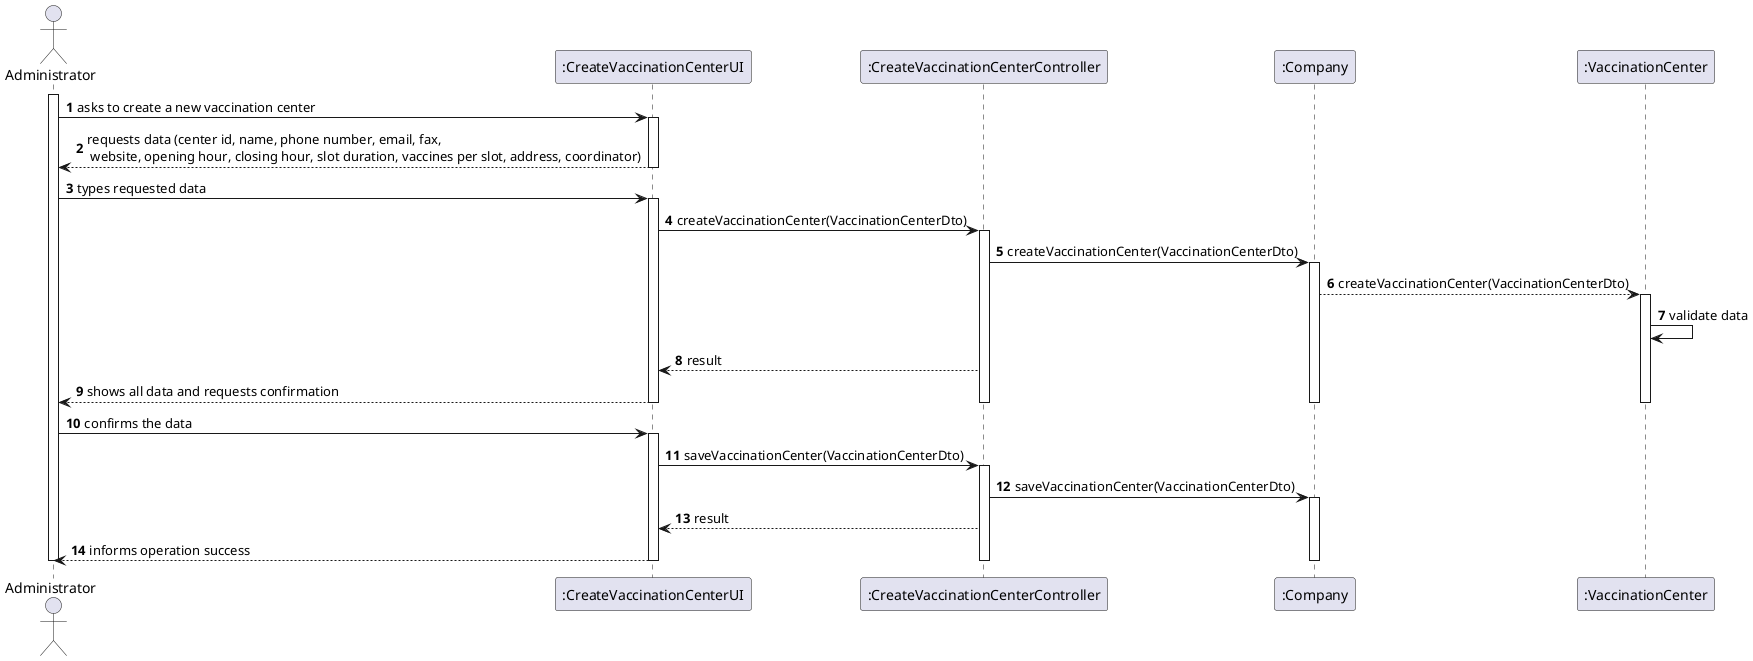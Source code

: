 @startuml
autonumber

actor "Administrator" as A

participant ":CreateVaccinationCenterUI" as UI
participant ":CreateVaccinationCenterController" as CTRL
participant ":Company" as C
participant ":VaccinationCenter" as V

activate A
A -> UI : asks to create a new vaccination center
activate UI

UI --> A : requests data (center id, name, phone number, email, fax,\n website, opening hour, closing hour, slot duration, vaccines per slot, address, coordinator)
deactivate UI

A -> UI : types requested data
activate UI

UI -> CTRL : createVaccinationCenter(VaccinationCenterDto)
activate CTRL

CTRL -> C : createVaccinationCenter(VaccinationCenterDto)
activate C
C --> V : createVaccinationCenter(VaccinationCenterDto)
activate V
V -> V :  validate data

CTRL --> UI : result

UI --> A: shows all data and requests confirmation

deactivate V
deactivate C
deactivate CTRL
deactivate UI

A -> UI : confirms the data
activate UI
UI -> CTRL : saveVaccinationCenter(VaccinationCenterDto)
activate CTRL
CTRL -> C : saveVaccinationCenter(VaccinationCenterDto)
activate C

CTRL --> UI: result

UI --> A : informs operation success

deactivate C
deactivate CTRL
deactivate UI
deactivate A

@enduml